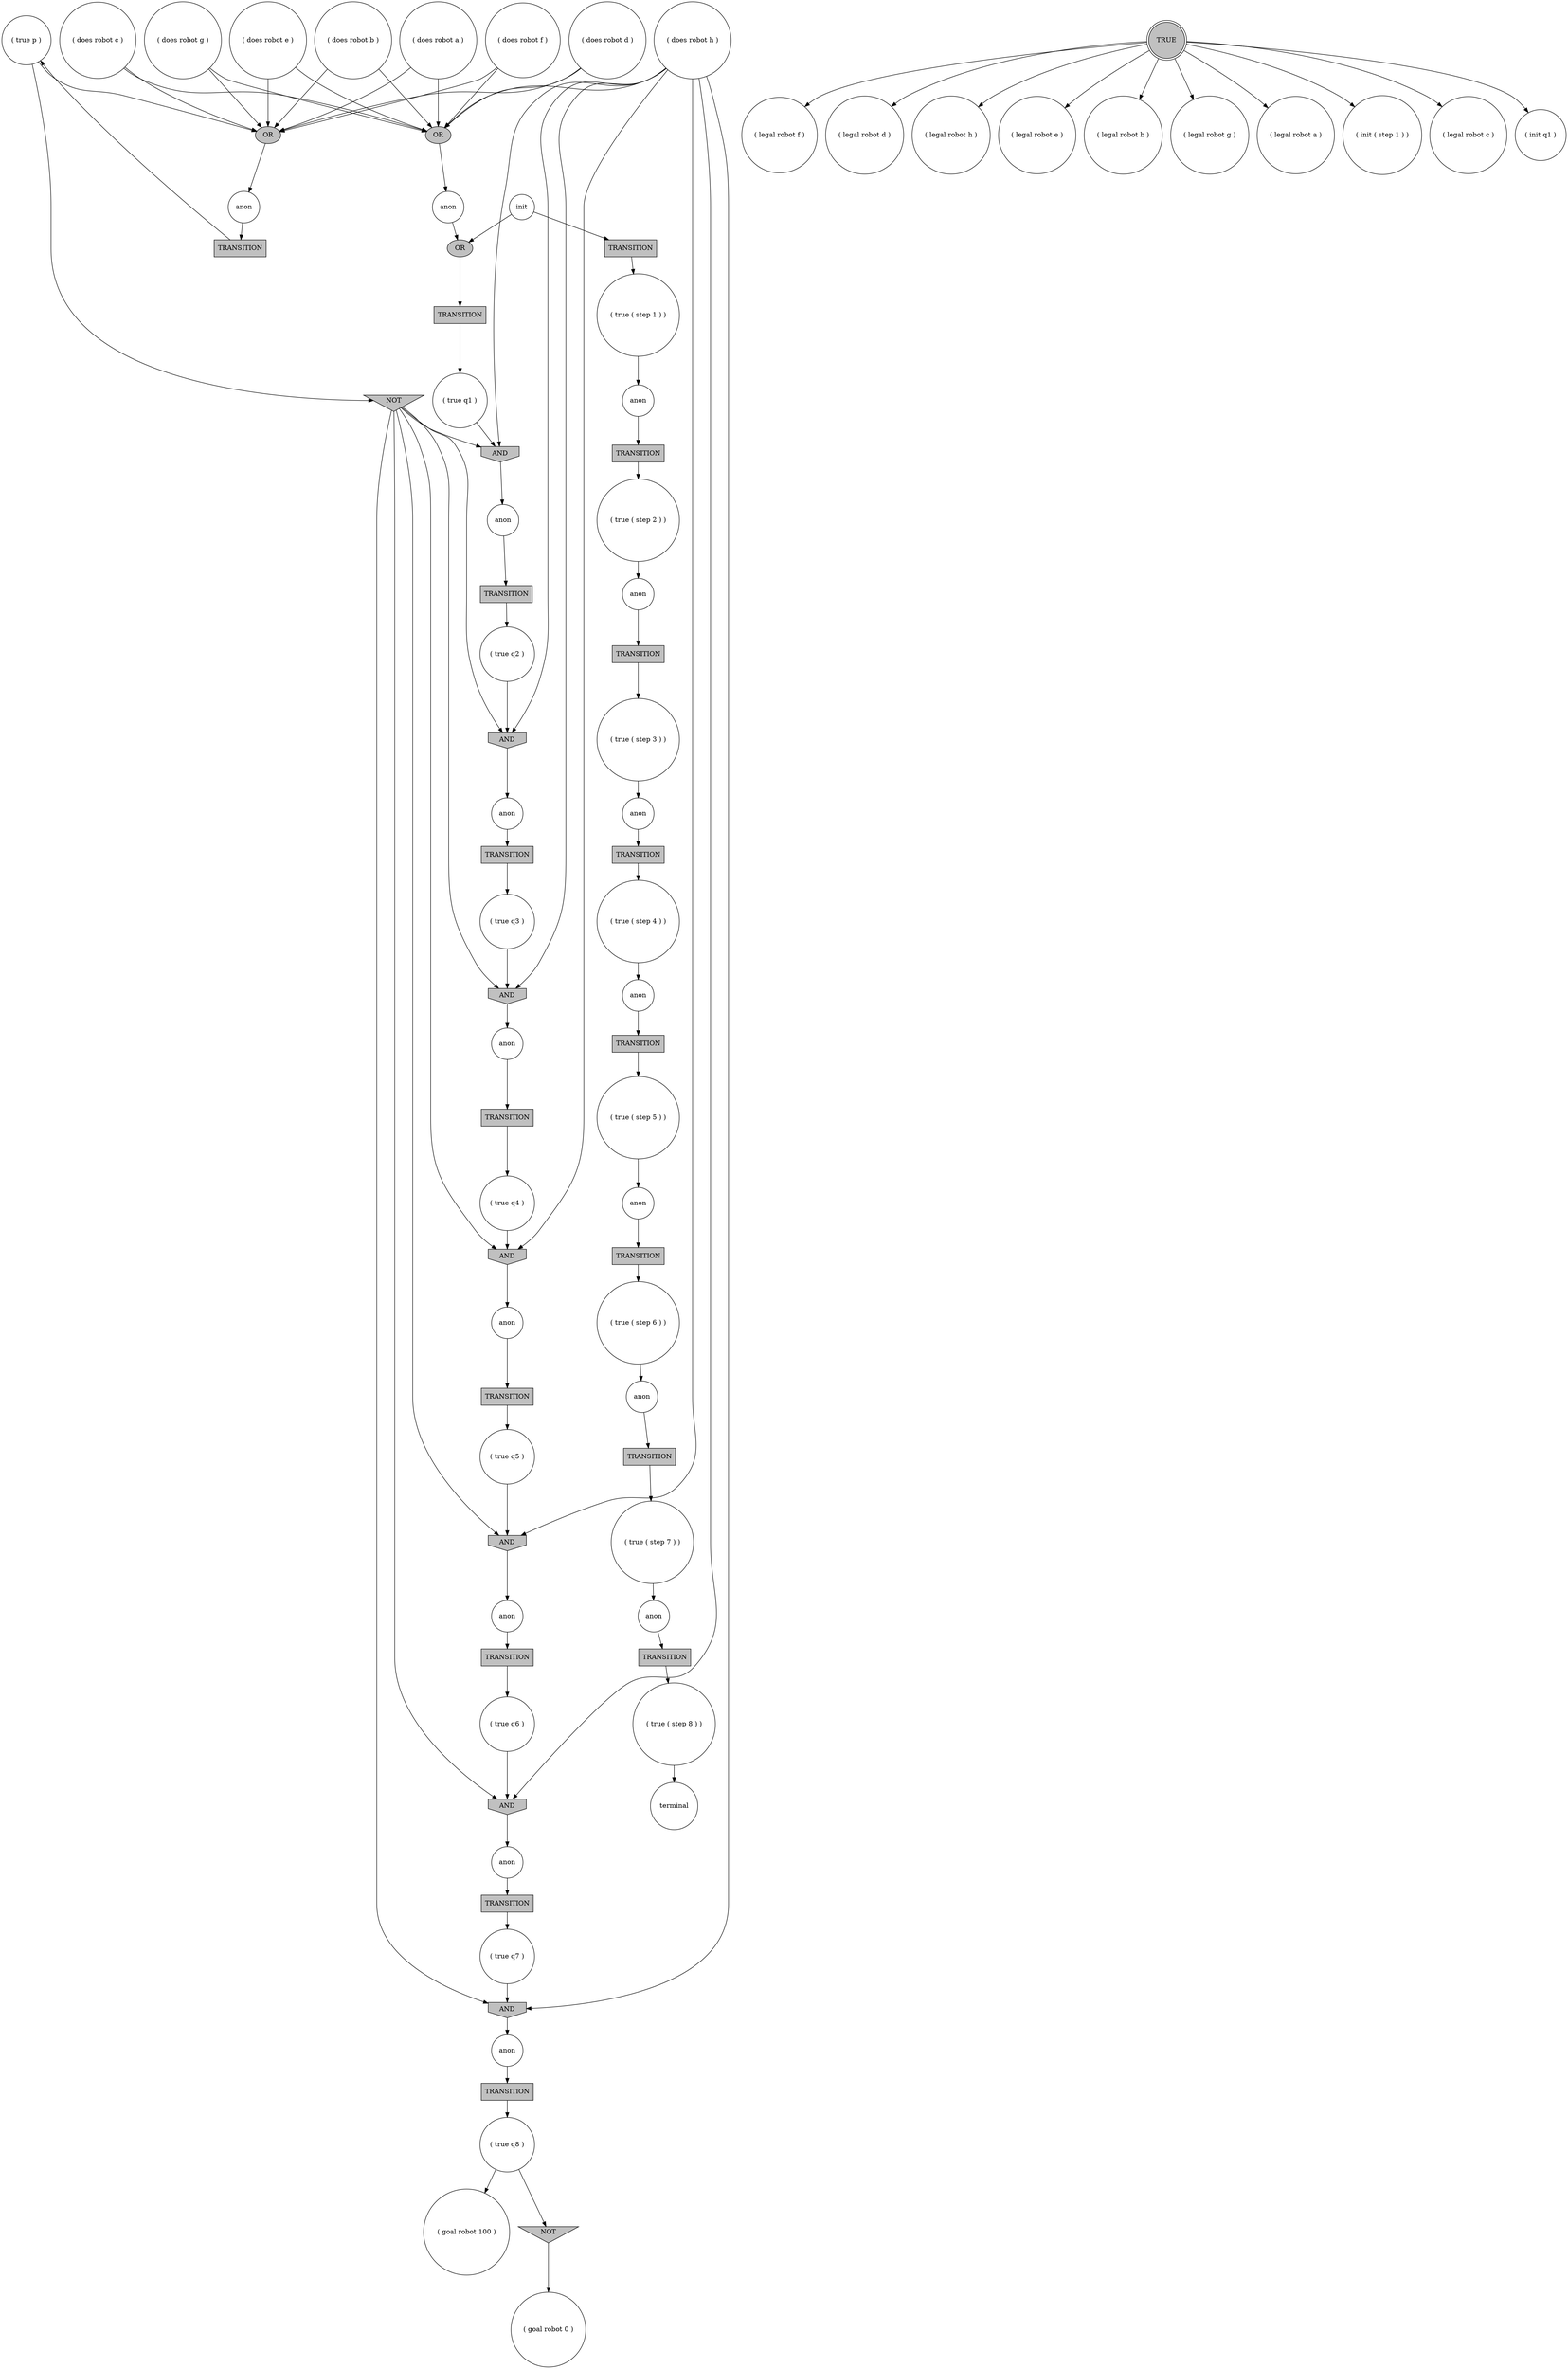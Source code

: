 digraph propNet
{
	"@2396649c"[shape=circle, style= filled, fillcolor=white, label="anon"]; "@2396649c"->"@23bf011e"; 
	"@4bcc946b"[shape=circle, style= filled, fillcolor=white, label="( legal robot f )"]; 
	"@58fe210a"[shape=circle, style= filled, fillcolor=white, label="anon"]; "@58fe210a"->"@50e26ae7"; 
	"@11ace672"[shape=circle, style= filled, fillcolor=white, label="( true p )"]; "@11ace672"->"@7a8b7250"; "@11ace672"->"@6e4d4f6e"; 
	"@a26638"[shape=circle, style= filled, fillcolor=white, label="( legal robot d )"]; 
	"@50e26ae7"[shape=box, style= filled, fillcolor=grey, label="TRANSITION"]; "@50e26ae7"->"@11ace672"; 
	"@5e2b105d"[shape=invhouse, style= filled, fillcolor=grey, label="AND"]; "@5e2b105d"->"@19c46bab"; 
	"@38d8fb2b"[shape=circle, style= filled, fillcolor=white, label="( legal robot h )"]; 
	"@27021e58"[shape=circle, style= filled, fillcolor=white, label="anon"]; "@27021e58"->"@754fcf14"; 
	"@61aa1db8"[shape=circle, style= filled, fillcolor=white, label="anon"]; "@61aa1db8"->"@75cb1d37"; 
	"@9ba0281"[shape=box, style= filled, fillcolor=grey, label="TRANSITION"]; "@9ba0281"->"@13d5e499"; 
	"@25e4e6db"[shape=circle, style= filled, fillcolor=white, label="( legal robot e )"]; 
	"@24ca1465"[shape=circle, style= filled, fillcolor=white, label="anon"]; "@24ca1465"->"@40d88d2d"; 
	"@6e024d3a"[shape=circle, style= filled, fillcolor=white, label="anon"]; "@6e024d3a"->"@2c1f14fd"; 
	"@642423ad"[shape=circle, style= filled, fillcolor=white, label="( legal robot b )"]; 
	"@40f274b4"[shape=circle, style= filled, fillcolor=white, label="( goal robot 100 )"]; 
	"@3fb2bb77"[shape=circle, style= filled, fillcolor=white, label="anon"]; "@3fb2bb77"->"@4aa46637"; 
	"@138532dc"[shape=circle, style= filled, fillcolor=white, label="( true q5 )"]; "@138532dc"->"@136bf0aa"; 
	"@76a3c7b1"[shape=circle, style= filled, fillcolor=white, label="anon"]; "@76a3c7b1"->"@6f32cb29"; 
	"@491ca69d"[shape=circle, style= filled, fillcolor=white, label="init"]; "@491ca69d"->"@40d88d2d"; "@491ca69d"->"@77feb2ea"; 
	"@2c1f14fd"[shape=box, style= filled, fillcolor=grey, label="TRANSITION"]; "@2c1f14fd"->"@34786e16"; 
	"@62a28815"[shape=circle, style= filled, fillcolor=white, label="( does robot e )"]; "@62a28815"->"@7a8b7250"; "@62a28815"->"@142b452b"; 
	"@529e3fc2"[shape=circle, style= filled, fillcolor=white, label="anon"]; "@529e3fc2"->"@2c9b04ac"; 
	"@751d3ec8"[shape=circle, style= filled, fillcolor=white, label="( does robot b )"]; "@751d3ec8"->"@7a8b7250"; "@751d3ec8"->"@142b452b"; 
	"@7ec48b77"[shape=circle, style= filled, fillcolor=white, label="( true q6 )"]; "@7ec48b77"->"@6ddbe1c9"; 
	"@7a8b7250"[shape=ellipse, style= filled, fillcolor=grey, label="OR"]; "@7a8b7250"->"@58fe210a"; 
	"@4f5f1ace"[shape=circle, style= filled, fillcolor=white, label="( true ( step 8 ) )"]; "@4f5f1ace"->"@52db59df"; 
	"@72766b42"[shape=circle, style= filled, fillcolor=white, label="anon"]; "@72766b42"->"@544d8040"; 
	"@4be07f4b"[shape=circle, style= filled, fillcolor=white, label="( true q3 )"]; "@4be07f4b"->"@1599f755"; 
	"@72cd429b"[shape=circle, style= filled, fillcolor=white, label="( true q2 )"]; "@72cd429b"->"@57816fb6"; 
	"@23bf011e"[shape=box, style= filled, fillcolor=grey, label="TRANSITION"]; "@23bf011e"->"@7d6bb63e"; 
	"@56f0474c"[shape=circle, style= filled, fillcolor=white, label="( legal robot g )"]; 
	"@18760838"[shape=circle, style= filled, fillcolor=white, label="anon"]; "@18760838"->"@9ba0281"; 
	"@34786e16"[shape=circle, style= filled, fillcolor=white, label="( true ( step 3 ) )"]; "@34786e16"->"@18760838"; 
	"@2ce62a39"[shape=circle, style= filled, fillcolor=white, label="( legal robot a )"]; 
	"@54640b25"[shape=invhouse, style= filled, fillcolor=grey, label="AND"]; "@54640b25"->"@608a6351"; 
	"@52db59df"[shape=circle, style= filled, fillcolor=white, label="terminal"]; 
	"@2f3cf887"[shape=circle, style= filled, fillcolor=white, label="( does robot h )"]; "@2f3cf887"->"@57816fb6"; "@2f3cf887"->"@5e2b105d"; "@2f3cf887"->"@54640b25"; "@2f3cf887"->"@74c6fd6e"; "@2f3cf887"->"@6ddbe1c9"; "@2f3cf887"->"@1599f755"; "@2f3cf887"->"@142b452b"; "@2f3cf887"->"@136bf0aa"; 
	"@4c20ea6c"[shape=circle, style= filled, fillcolor=white, label="anon"]; "@4c20ea6c"->"@2d355a47"; 
	"@1599f755"[shape=invhouse, style= filled, fillcolor=grey, label="AND"]; "@1599f755"->"@4c20ea6c"; 
	"@2c9b04ac"[shape=box, style= filled, fillcolor=grey, label="TRANSITION"]; "@2c9b04ac"->"@778a5d49"; 
	"@69b3a74d"[shape=circle, style= filled, fillcolor=white, label="( goal robot 0 )"]; 
	"@75cb1d37"[shape=box, style= filled, fillcolor=grey, label="TRANSITION"]; "@75cb1d37"->"@72cd429b"; 
	"@142b452b"[shape=ellipse, style= filled, fillcolor=grey, label="OR"]; "@142b452b"->"@24ca1465"; 
	"@75e13ce3"[shape=circle, style= filled, fillcolor=white, label="( true q8 )"]; "@75e13ce3"->"@26193229"; "@75e13ce3"->"@40f274b4"; 
	"@5f43a515"[shape=circle, style= filled, fillcolor=white, label="( does robot a )"]; "@5f43a515"->"@7a8b7250"; "@5f43a515"->"@142b452b"; 
	"@4cdc135d"[shape=circle, style= filled, fillcolor=white, label="( does robot f )"]; "@4cdc135d"->"@7a8b7250"; "@4cdc135d"->"@142b452b"; 
	"@3ee969f8"[shape=circle, style= filled, fillcolor=white, label="( init ( step 1 ) )"]; 
	"@544d8040"[shape=box, style= filled, fillcolor=grey, label="TRANSITION"]; "@544d8040"->"@16dec95c"; 
	"@13d5e499"[shape=circle, style= filled, fillcolor=white, label="( true ( step 4 ) )"]; "@13d5e499"->"@3fb2bb77"; 
	"@7417d56b"[shape=circle, style= filled, fillcolor=white, label="( true q4 )"]; "@7417d56b"->"@54640b25"; 
	"@74c6fd6e"[shape=invhouse, style= filled, fillcolor=grey, label="AND"]; "@74c6fd6e"->"@61aa1db8"; 
	"@4aa46637"[shape=box, style= filled, fillcolor=grey, label="TRANSITION"]; "@4aa46637"->"@5e4173b9"; 
	"@3ade1b36"[shape=circle, style= filled, fillcolor=white, label="( legal robot c )"]; 
	"@12fa6824"[shape=box, style= filled, fillcolor=grey, label="TRANSITION"]; "@12fa6824"->"@34287ca7"; 
	"@1a61c596"[shape=circle, style= filled, fillcolor=white, label="( does robot d )"]; "@1a61c596"->"@7a8b7250"; "@1a61c596"->"@142b452b"; 
	"@5e4173b9"[shape=circle, style= filled, fillcolor=white, label="( true ( step 5 ) )"]; "@5e4173b9"->"@2396649c"; 
	"@16dec95c"[shape=circle, style= filled, fillcolor=white, label="( true ( step 7 ) )"]; "@16dec95c"->"@27021e58"; 
	"@4367e003"[shape=circle, style= filled, fillcolor=white, label="( does robot c )"]; "@4367e003"->"@7a8b7250"; "@4367e003"->"@142b452b"; 
	"@77feb2ea"[shape=box, style= filled, fillcolor=grey, label="TRANSITION"]; "@77feb2ea"->"@7286a58a"; 
	"@754fcf14"[shape=box, style= filled, fillcolor=grey, label="TRANSITION"]; "@754fcf14"->"@4f5f1ace"; 
	"@34287ca7"[shape=circle, style= filled, fillcolor=white, label="( true q1 )"]; "@34287ca7"->"@74c6fd6e"; 
	"@57816fb6"[shape=invhouse, style= filled, fillcolor=grey, label="AND"]; "@57816fb6"->"@5f30b97d"; 
	"@6e4d4f6e"[shape=invtriangle, style= filled, fillcolor=grey, label="NOT"]; "@6e4d4f6e"->"@57816fb6"; "@6e4d4f6e"->"@5e2b105d"; "@6e4d4f6e"->"@54640b25"; "@6e4d4f6e"->"@74c6fd6e"; "@6e4d4f6e"->"@6ddbe1c9"; "@6e4d4f6e"->"@1599f755"; "@6e4d4f6e"->"@136bf0aa"; 
	"@11e85928"[shape=box, style= filled, fillcolor=grey, label="TRANSITION"]; "@11e85928"->"@4be07f4b"; 
	"@6fb829c7"[shape=box, style= filled, fillcolor=grey, label="TRANSITION"]; "@6fb829c7"->"@138532dc"; 
	"@46c6c084"[shape=circle, style= filled, fillcolor=white, label="( does robot g )"]; "@46c6c084"->"@7a8b7250"; "@46c6c084"->"@142b452b"; 
	"@136bf0aa"[shape=invhouse, style= filled, fillcolor=grey, label="AND"]; "@136bf0aa"->"@6064af0f"; 
	"@5166b0df"[shape=doublecircle, style= filled, fillcolor=grey, label="TRUE"]; "@5166b0df"->"@4e2c390c"; "@5166b0df"->"@3ee969f8"; "@5166b0df"->"@38d8fb2b"; "@5166b0df"->"@2ce62a39"; "@5166b0df"->"@25e4e6db"; "@5166b0df"->"@4bcc946b"; "@5166b0df"->"@3ade1b36"; "@5166b0df"->"@642423ad"; "@5166b0df"->"@a26638"; "@5166b0df"->"@56f0474c"; 
	"@77e1ee5d"[shape=box, style= filled, fillcolor=grey, label="TRANSITION"]; "@77e1ee5d"->"@75e13ce3"; 
	"@4e2c390c"[shape=circle, style= filled, fillcolor=white, label="( init q1 )"]; 
	"@5f30b97d"[shape=circle, style= filled, fillcolor=white, label="anon"]; "@5f30b97d"->"@11e85928"; 
	"@6f32cb29"[shape=box, style= filled, fillcolor=grey, label="TRANSITION"]; "@6f32cb29"->"@5d3f79f7"; 
	"@26193229"[shape=invtriangle, style= filled, fillcolor=grey, label="NOT"]; "@26193229"->"@69b3a74d"; 
	"@7d6bb63e"[shape=circle, style= filled, fillcolor=white, label="( true ( step 6 ) )"]; "@7d6bb63e"->"@72766b42"; 
	"@6064af0f"[shape=circle, style= filled, fillcolor=white, label="anon"]; "@6064af0f"->"@69eb424b"; 
	"@2d355a47"[shape=box, style= filled, fillcolor=grey, label="TRANSITION"]; "@2d355a47"->"@7417d56b"; 
	"@40d88d2d"[shape=ellipse, style= filled, fillcolor=grey, label="OR"]; "@40d88d2d"->"@12fa6824"; 
	"@5d3f79f7"[shape=circle, style= filled, fillcolor=white, label="( true q7 )"]; "@5d3f79f7"->"@5e2b105d"; 
	"@7286a58a"[shape=circle, style= filled, fillcolor=white, label="( true ( step 1 ) )"]; "@7286a58a"->"@529e3fc2"; 
	"@69eb424b"[shape=box, style= filled, fillcolor=grey, label="TRANSITION"]; "@69eb424b"->"@7ec48b77"; 
	"@6ddbe1c9"[shape=invhouse, style= filled, fillcolor=grey, label="AND"]; "@6ddbe1c9"->"@76a3c7b1"; 
	"@778a5d49"[shape=circle, style= filled, fillcolor=white, label="( true ( step 2 ) )"]; "@778a5d49"->"@6e024d3a"; 
	"@19c46bab"[shape=circle, style= filled, fillcolor=white, label="anon"]; "@19c46bab"->"@77e1ee5d"; 
	"@608a6351"[shape=circle, style= filled, fillcolor=white, label="anon"]; "@608a6351"->"@6fb829c7"; 
}